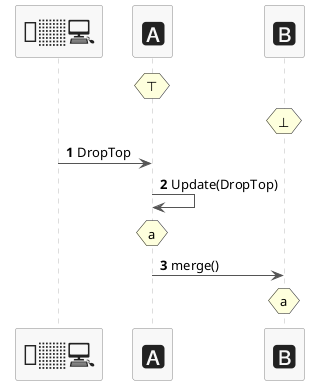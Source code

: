 @startuml

skinparam backgroundColor transparent

skinparam sequenceParticipant {
  BackgroundColor #f8f8f8
  BorderColor #888
  FontColor #222
  FontSize 28
  FontName "Helvetica Neue"
  Padding 10
  MinimumWidth 80
  MaxWidth 80
}

skinparam sequenceArrowColor #555
skinparam sequenceLifeLineBorderColor #bbb
skinparam sequenceLifeLineBackgroundColor #f8f8f8

skinparam sequenceNoteBackgroundColor #ffffcc
skinparam sequenceNoteBorderColor #e0e0a0
skinparam sequenceNoteFontColor #333
skinparam sequenceNoteFontSize 48
skinparam sequenceNoteFontName "Helvetica Neue"

skinparam sequenceMessageFontName "Helvetica Neue"

participant "👩🏽‍💻" as User
participant "🅰️" as NodeA
participant "🅱️" as NodeB

autonumber

Hnote over NodeA: ⊤
Hnote over NodeB: ⊥
User -> NodeA: DropTop
NodeA -> NodeA: Update(DropTop)
Hnote over NodeA: a
NodeA -> NodeB: merge()
Hnote over NodeB: a
@enduml